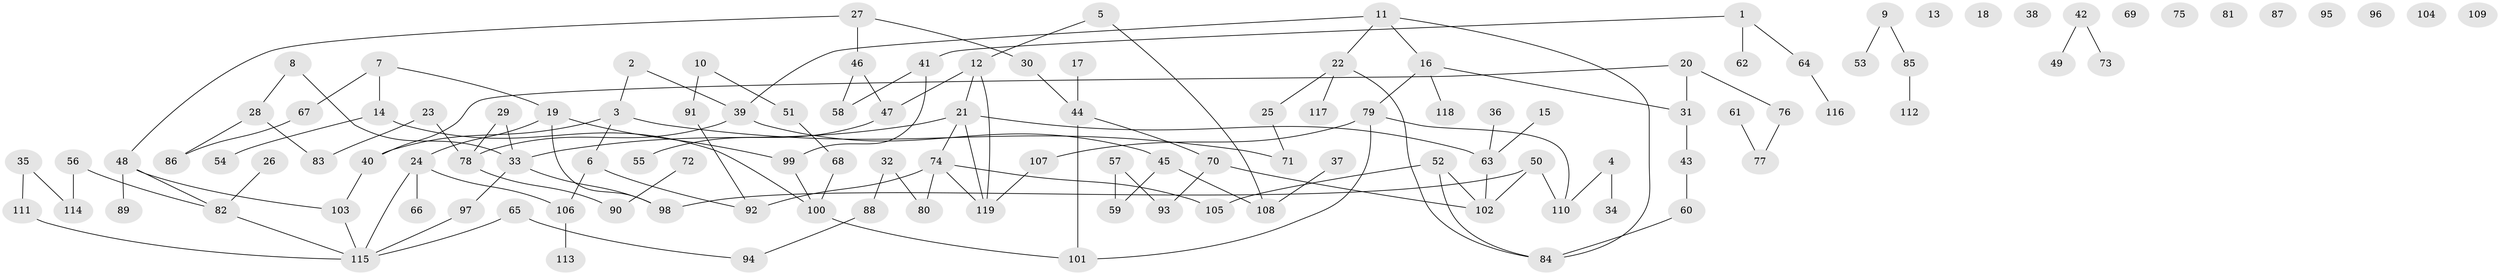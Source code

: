 // Generated by graph-tools (version 1.1) at 2025/33/03/09/25 02:33:36]
// undirected, 119 vertices, 134 edges
graph export_dot {
graph [start="1"]
  node [color=gray90,style=filled];
  1;
  2;
  3;
  4;
  5;
  6;
  7;
  8;
  9;
  10;
  11;
  12;
  13;
  14;
  15;
  16;
  17;
  18;
  19;
  20;
  21;
  22;
  23;
  24;
  25;
  26;
  27;
  28;
  29;
  30;
  31;
  32;
  33;
  34;
  35;
  36;
  37;
  38;
  39;
  40;
  41;
  42;
  43;
  44;
  45;
  46;
  47;
  48;
  49;
  50;
  51;
  52;
  53;
  54;
  55;
  56;
  57;
  58;
  59;
  60;
  61;
  62;
  63;
  64;
  65;
  66;
  67;
  68;
  69;
  70;
  71;
  72;
  73;
  74;
  75;
  76;
  77;
  78;
  79;
  80;
  81;
  82;
  83;
  84;
  85;
  86;
  87;
  88;
  89;
  90;
  91;
  92;
  93;
  94;
  95;
  96;
  97;
  98;
  99;
  100;
  101;
  102;
  103;
  104;
  105;
  106;
  107;
  108;
  109;
  110;
  111;
  112;
  113;
  114;
  115;
  116;
  117;
  118;
  119;
  1 -- 41;
  1 -- 62;
  1 -- 64;
  2 -- 3;
  2 -- 39;
  3 -- 6;
  3 -- 40;
  3 -- 71;
  4 -- 34;
  4 -- 110;
  5 -- 12;
  5 -- 108;
  6 -- 92;
  6 -- 106;
  7 -- 14;
  7 -- 19;
  7 -- 67;
  8 -- 28;
  8 -- 33;
  9 -- 53;
  9 -- 85;
  10 -- 51;
  10 -- 91;
  11 -- 16;
  11 -- 22;
  11 -- 39;
  11 -- 84;
  12 -- 21;
  12 -- 47;
  12 -- 119;
  14 -- 54;
  14 -- 100;
  15 -- 63;
  16 -- 31;
  16 -- 79;
  16 -- 118;
  17 -- 44;
  19 -- 24;
  19 -- 98;
  19 -- 99;
  20 -- 31;
  20 -- 40;
  20 -- 76;
  21 -- 33;
  21 -- 63;
  21 -- 74;
  21 -- 119;
  22 -- 25;
  22 -- 84;
  22 -- 117;
  23 -- 78;
  23 -- 83;
  24 -- 66;
  24 -- 106;
  24 -- 115;
  25 -- 71;
  26 -- 82;
  27 -- 30;
  27 -- 46;
  27 -- 48;
  28 -- 83;
  28 -- 86;
  29 -- 33;
  29 -- 78;
  30 -- 44;
  31 -- 43;
  32 -- 80;
  32 -- 88;
  33 -- 97;
  33 -- 98;
  35 -- 111;
  35 -- 114;
  36 -- 63;
  37 -- 108;
  39 -- 45;
  39 -- 78;
  40 -- 103;
  41 -- 58;
  41 -- 99;
  42 -- 49;
  42 -- 73;
  43 -- 60;
  44 -- 70;
  44 -- 101;
  45 -- 59;
  45 -- 108;
  46 -- 47;
  46 -- 58;
  47 -- 55;
  48 -- 82;
  48 -- 89;
  48 -- 103;
  50 -- 98;
  50 -- 102;
  50 -- 110;
  51 -- 68;
  52 -- 84;
  52 -- 102;
  52 -- 105;
  56 -- 82;
  56 -- 114;
  57 -- 59;
  57 -- 93;
  60 -- 84;
  61 -- 77;
  63 -- 102;
  64 -- 116;
  65 -- 94;
  65 -- 115;
  67 -- 86;
  68 -- 100;
  70 -- 93;
  70 -- 102;
  72 -- 90;
  74 -- 80;
  74 -- 92;
  74 -- 105;
  74 -- 119;
  76 -- 77;
  78 -- 90;
  79 -- 101;
  79 -- 107;
  79 -- 110;
  82 -- 115;
  85 -- 112;
  88 -- 94;
  91 -- 92;
  97 -- 115;
  99 -- 100;
  100 -- 101;
  103 -- 115;
  106 -- 113;
  107 -- 119;
  111 -- 115;
}
